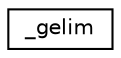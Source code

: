 digraph "Graphical Class Hierarchy"
{
  edge [fontname="Helvetica",fontsize="10",labelfontname="Helvetica",labelfontsize="10"];
  node [fontname="Helvetica",fontsize="10",shape=record];
  rankdir="LR";
  Node1 [label="_gelim",height=0.2,width=0.4,color="black", fillcolor="white", style="filled",URL="$struct__gelim.html"];
}
